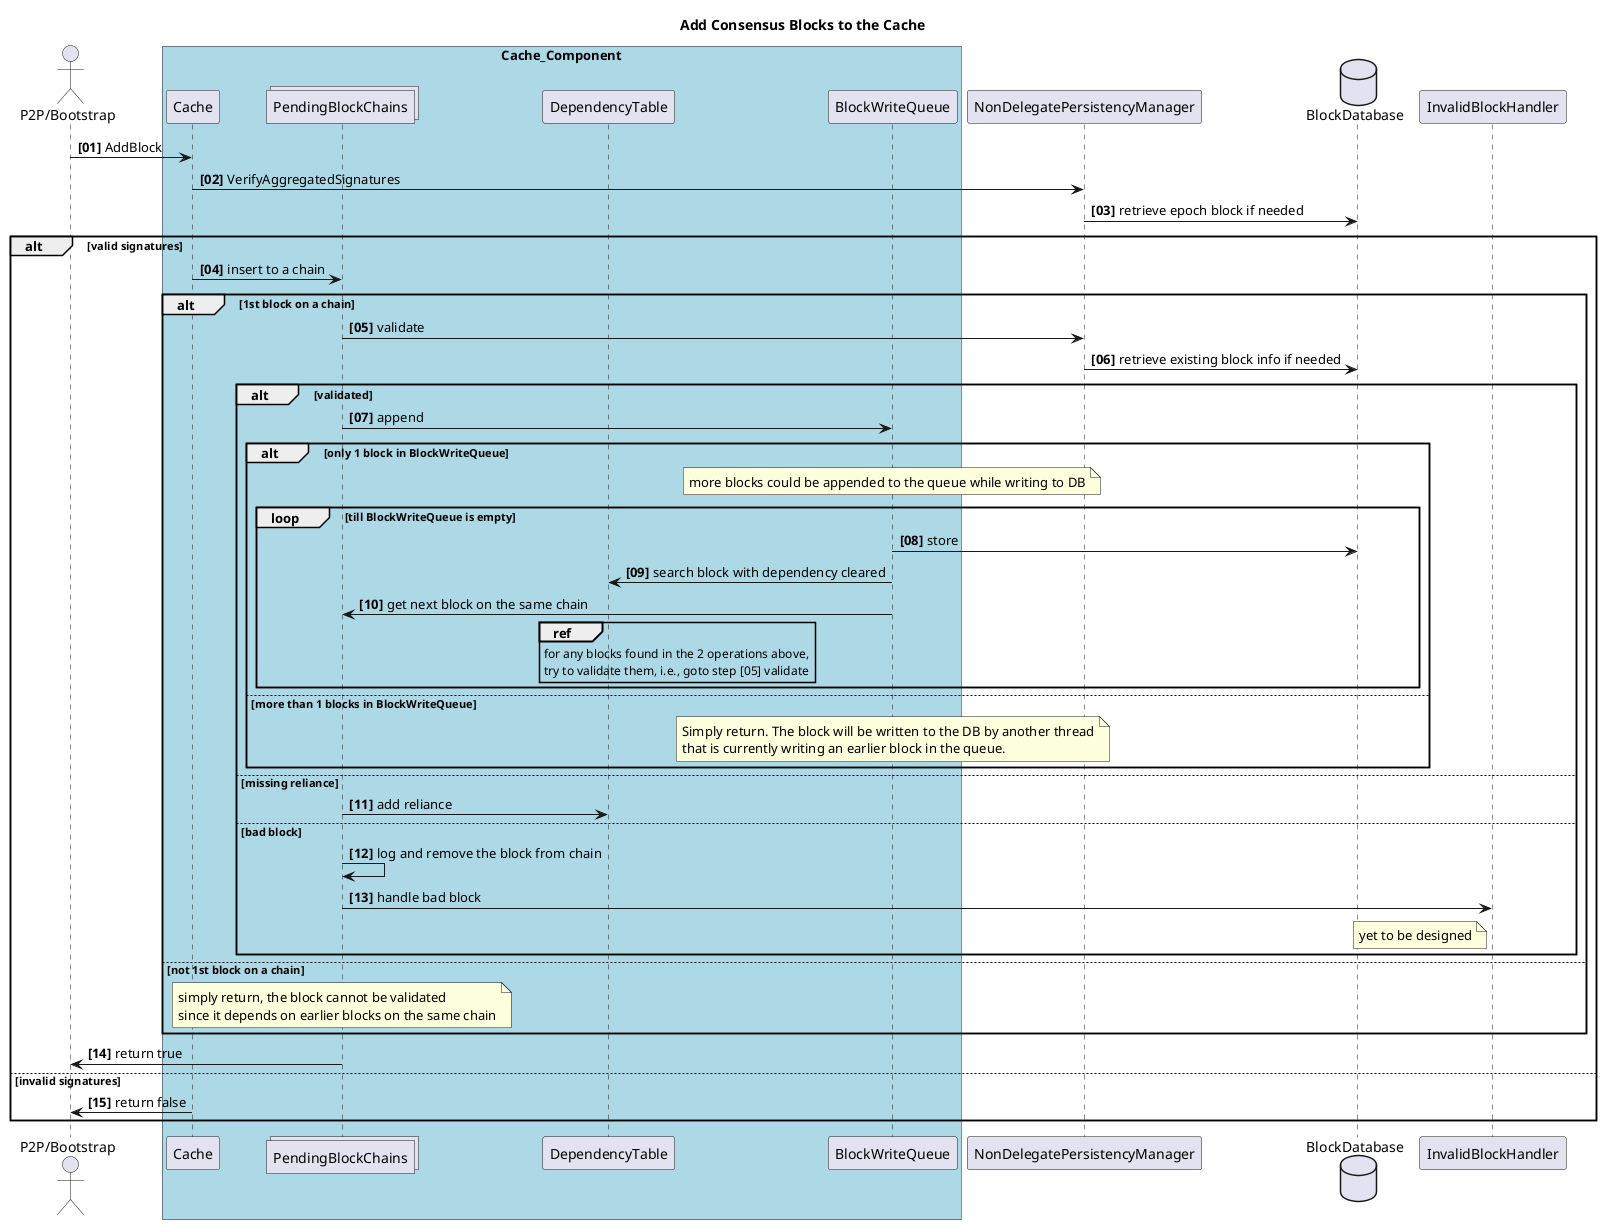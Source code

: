 @startuml

Title Add Consensus Blocks to the Cache

autonumber "<b>[00]"

actor "P2P/Bootstrap" as p2p

box "Cache_Component" #LightBlue
	participant Cache as sig
	collections PendingBlockChains as chains
	participant DependencyTable as table
	participant BlockWriteQueue as q
end box

participant NonDelegatePersistencyManager as persis
database BlockDatabase as db
participant InvalidBlockHandler

p2p -> sig : AddBlock
sig -> persis : VerifyAggregatedSignatures
persis -> db : retrieve epoch block if needed

alt valid signatures
	sig -> chains : insert to a chain
	
	alt 1st block on a chain
		
		chains -> persis : validate
		
		persis -> db : retrieve existing block info if needed
		alt validated
			 
			chains -> q : append
			alt only 1 block in BlockWriteQueue
			
				note over q : more blocks could be appended to the queue while writing to DB
				
				loop till BlockWriteQueue is empty
					q -> db : store
					q -> table : search block with dependency cleared
					q -> chains : get next block on the same chain
					ref over table
						for any blocks found in the 2 operations above, 
						try to validate them, i.e., goto step [05] validate 
					end ref					
				end
			
			else more than 1 blocks in BlockWriteQueue
				note over q 
				Simply return. The block will be written to the DB by another thread
				that is currently writing an earlier block in the queue.
				end note
			end
			
		else missing reliance
			chains -> table : add reliance
		
		else bad block
			chains -> chains : log and remove the block from chain
			chains -> InvalidBlockHandler : handle bad block
			note left of InvalidBlockHandler : yet to be designed
		
		end
		
			
	else not 1st block on a chain
		note over chains
			simply return, the block cannot be validated 
			since it depends on earlier blocks on the same chain
			end note   
	end
	
	chains -> p2p : return true
else invalid signatures
 	sig -> p2p : return false
end
@enduml


loop only if clear any entries in the DependencyTable
				
				note over chains
					after a block is stored to DB, we will try to see if the block can be used 
					to clear any entries in the DependencyTable, if so we will continue.
				end note
			end
			
			
			
, we will try to see if the block can be used to clear any entries in the DependencyTable, if so we will try to continue.
activate EventProposer
activate ConsensusContainer
activate current_epoch


participant "EpochManager:current_epoch" as current_epoch
participant "EpochManager:transition_epoch" as transition_epoch

create current_epoch
ConsensusContainer -> current_epoch : Create on node start
current_epoch -> current_epoch : Connect to peers
[-> ConsensusContainer : Transaction
ConsensusContainer -> current_epoch : Transaction
current_epoch -> current_epoch : Consensus (Primary and Backup Delegate)
loop every 12 hours
EventProposer -> ConsensusContainer : StartEpochTransactionsEvents (T-5min)
create transition_epoch
ConsensusContainer -> transition_epoch
activate transition_epoch
transition_epoch -> transition_epoch : Connect to peers
...
EventProposer -> ConsensusContainer : StartEpochTransition (T-20sec)
transition_epoch -> transition_epoch : Consensus (Backup Delegate Only)
[-> ConsensusContainer : Transaction
ConsensusContainer -> current_epoch : Transaction
current_epoch -> current_epoch : Consensus (Primary and Backup Delegate)
...
EventProposer -> ConsensusContainer : StartEpoch (T: 00:00)
note right : Or earlier if:\n(1) EpochManager:current_epoch::OnPreprepareRejected(NEW_EPOCH), or\n(2) EpochManager:transition_epoch::OnPostCommitReceived()

transition_epoch <-[#0000FF]-> current_epoch : Swap current_epoch with transition_epoch

[-> ConsensusContainer : Transaction
ConsensusContainer -> current_epoch : Transaction
current_epoch -> current_epoch : Consensus (Primary and Backup Delegate)
transition_epoch -> transition_epoch : Consensus (Backup Delegate Only)
...
EventProposer -> ConsensusContainer : EndEpochTransition (T+20sec)
deactivate transition_epoch
end
[-> ConsensusContainer : Transaction
ConsensusContainer -> current_epoch : Transaction
current_epoch -> current_epoch : Consensus (Primary and Backup Delegate)